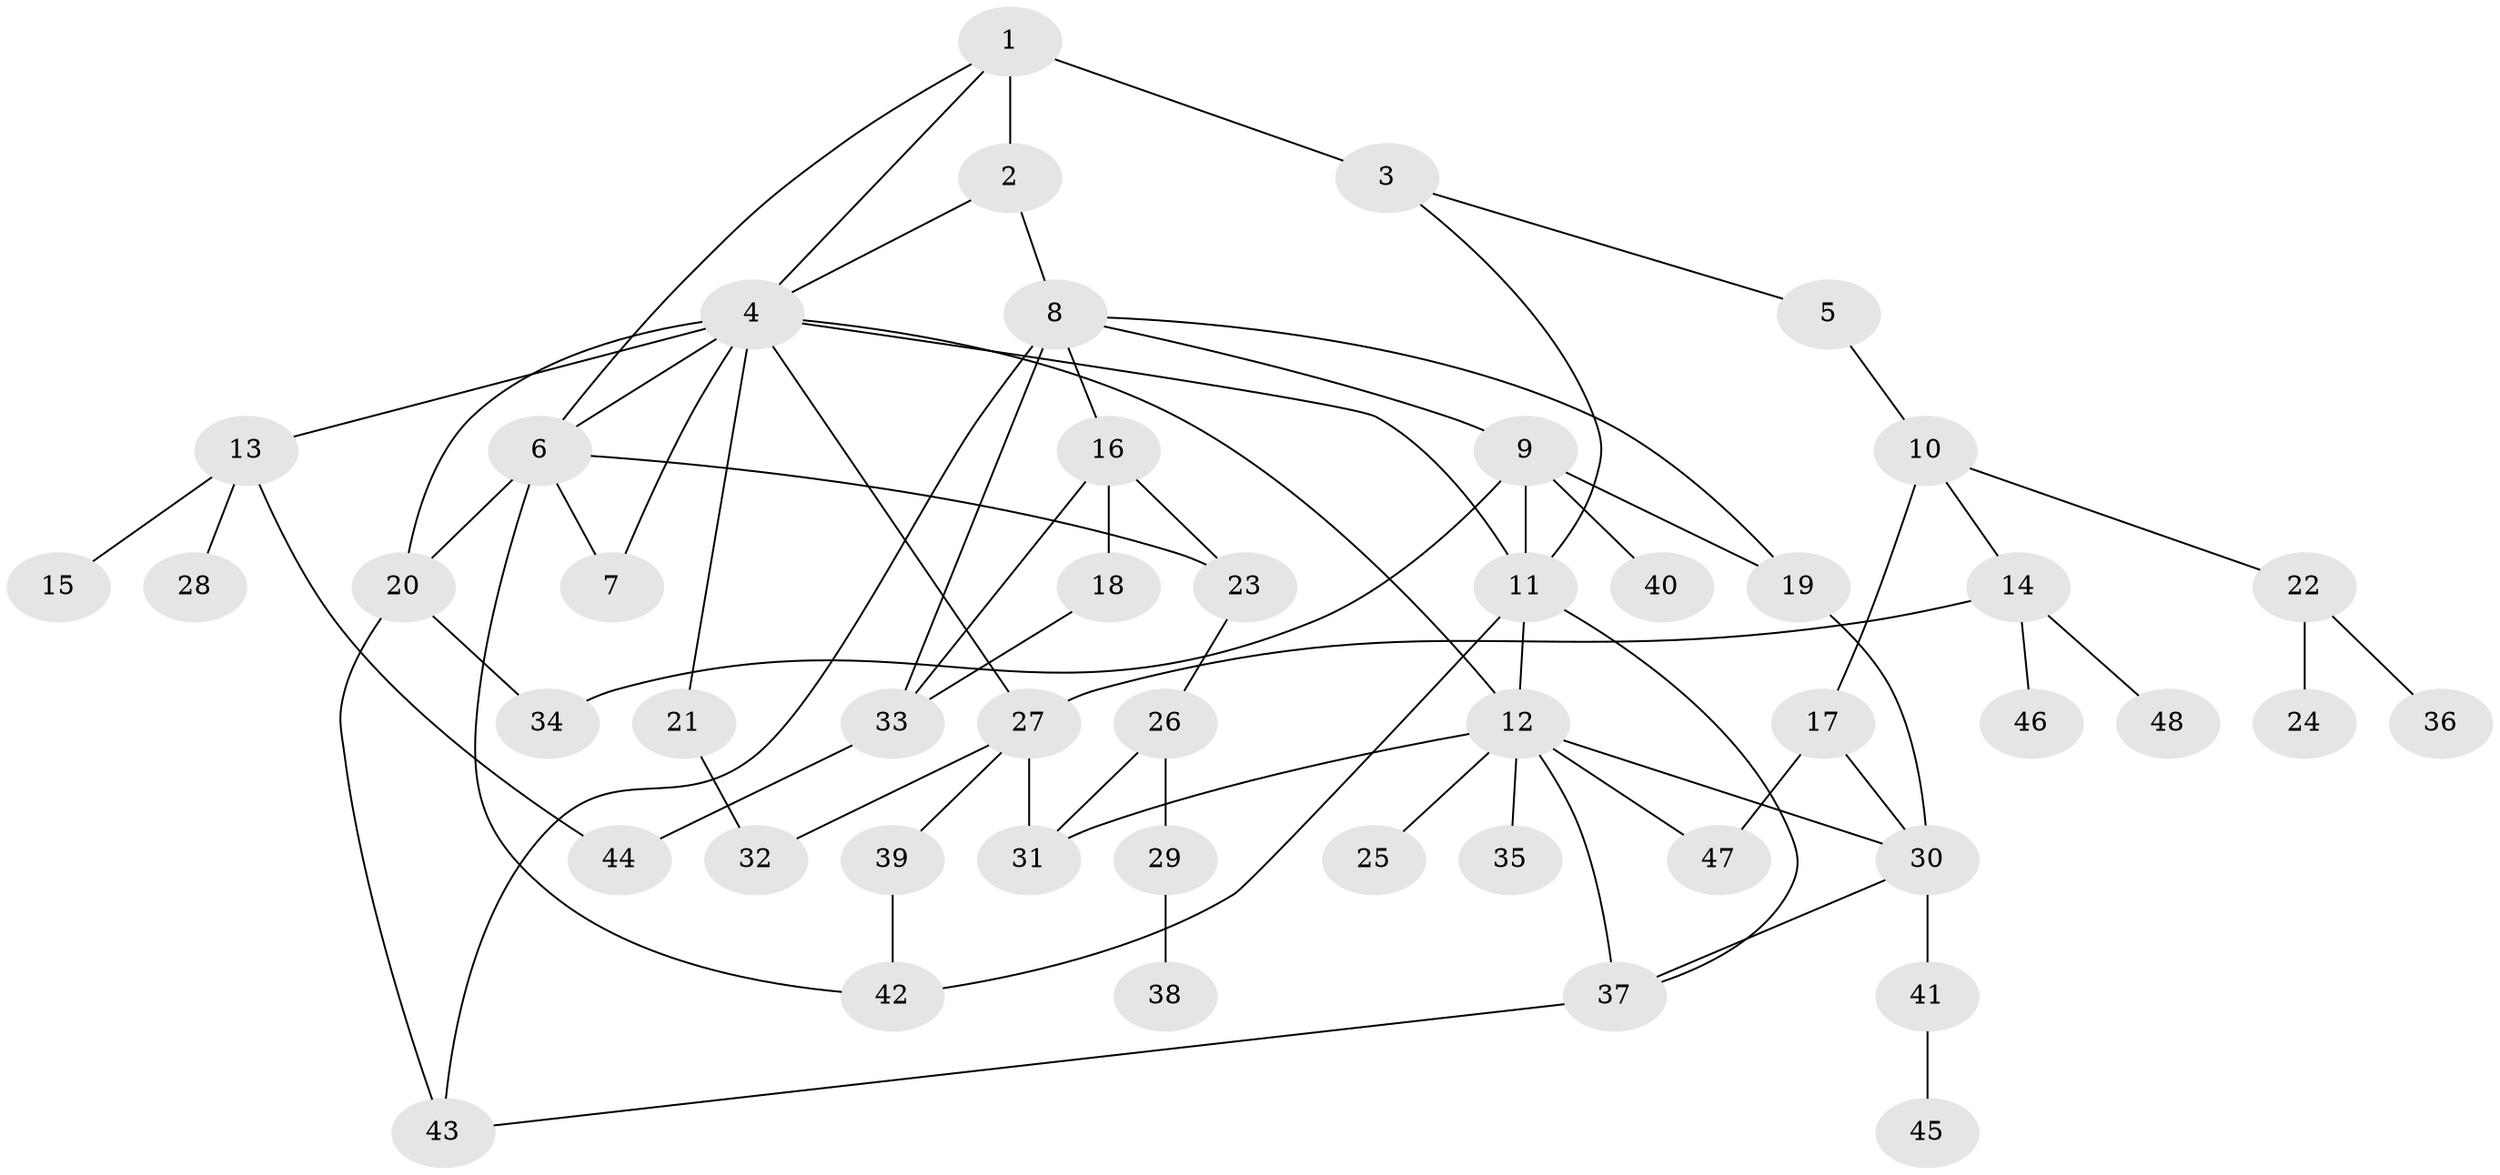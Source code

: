 // original degree distribution, {6: 0.041666666666666664, 4: 0.11458333333333333, 2: 0.2708333333333333, 11: 0.010416666666666666, 3: 0.17708333333333334, 7: 0.010416666666666666, 5: 0.041666666666666664, 1: 0.3229166666666667, 8: 0.010416666666666666}
// Generated by graph-tools (version 1.1) at 2025/33/03/09/25 02:33:59]
// undirected, 48 vertices, 73 edges
graph export_dot {
graph [start="1"]
  node [color=gray90,style=filled];
  1;
  2;
  3;
  4;
  5;
  6;
  7;
  8;
  9;
  10;
  11;
  12;
  13;
  14;
  15;
  16;
  17;
  18;
  19;
  20;
  21;
  22;
  23;
  24;
  25;
  26;
  27;
  28;
  29;
  30;
  31;
  32;
  33;
  34;
  35;
  36;
  37;
  38;
  39;
  40;
  41;
  42;
  43;
  44;
  45;
  46;
  47;
  48;
  1 -- 2 [weight=1.0];
  1 -- 3 [weight=2.0];
  1 -- 4 [weight=1.0];
  1 -- 6 [weight=1.0];
  2 -- 4 [weight=1.0];
  2 -- 8 [weight=1.0];
  3 -- 5 [weight=1.0];
  3 -- 11 [weight=1.0];
  4 -- 6 [weight=1.0];
  4 -- 7 [weight=1.0];
  4 -- 11 [weight=1.0];
  4 -- 12 [weight=1.0];
  4 -- 13 [weight=1.0];
  4 -- 20 [weight=1.0];
  4 -- 21 [weight=1.0];
  4 -- 27 [weight=1.0];
  5 -- 10 [weight=1.0];
  6 -- 7 [weight=1.0];
  6 -- 20 [weight=1.0];
  6 -- 23 [weight=1.0];
  6 -- 42 [weight=1.0];
  8 -- 9 [weight=1.0];
  8 -- 16 [weight=1.0];
  8 -- 19 [weight=1.0];
  8 -- 33 [weight=1.0];
  8 -- 43 [weight=1.0];
  9 -- 11 [weight=1.0];
  9 -- 19 [weight=2.0];
  9 -- 34 [weight=1.0];
  9 -- 40 [weight=1.0];
  10 -- 14 [weight=1.0];
  10 -- 17 [weight=1.0];
  10 -- 22 [weight=1.0];
  11 -- 12 [weight=1.0];
  11 -- 37 [weight=1.0];
  11 -- 42 [weight=1.0];
  12 -- 25 [weight=1.0];
  12 -- 30 [weight=1.0];
  12 -- 31 [weight=2.0];
  12 -- 35 [weight=1.0];
  12 -- 37 [weight=2.0];
  12 -- 47 [weight=1.0];
  13 -- 15 [weight=1.0];
  13 -- 28 [weight=1.0];
  13 -- 44 [weight=1.0];
  14 -- 27 [weight=1.0];
  14 -- 46 [weight=1.0];
  14 -- 48 [weight=1.0];
  16 -- 18 [weight=1.0];
  16 -- 23 [weight=2.0];
  16 -- 33 [weight=1.0];
  17 -- 30 [weight=1.0];
  17 -- 47 [weight=1.0];
  18 -- 33 [weight=1.0];
  19 -- 30 [weight=1.0];
  20 -- 34 [weight=1.0];
  20 -- 43 [weight=1.0];
  21 -- 32 [weight=2.0];
  22 -- 24 [weight=1.0];
  22 -- 36 [weight=1.0];
  23 -- 26 [weight=1.0];
  26 -- 29 [weight=1.0];
  26 -- 31 [weight=1.0];
  27 -- 31 [weight=1.0];
  27 -- 32 [weight=1.0];
  27 -- 39 [weight=1.0];
  29 -- 38 [weight=1.0];
  30 -- 37 [weight=1.0];
  30 -- 41 [weight=1.0];
  33 -- 44 [weight=2.0];
  37 -- 43 [weight=1.0];
  39 -- 42 [weight=1.0];
  41 -- 45 [weight=1.0];
}
